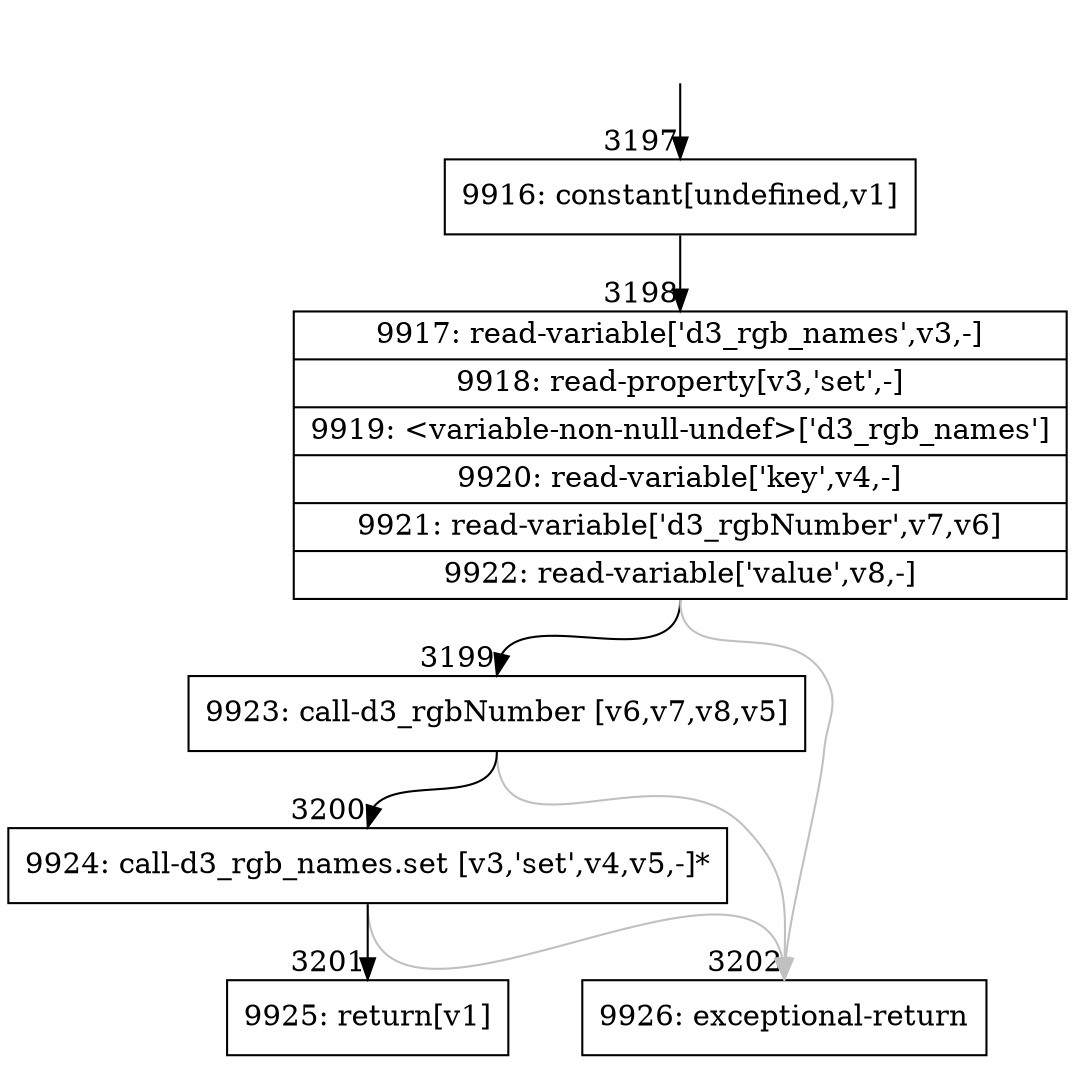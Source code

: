 digraph {
rankdir="TD"
BB_entry295[shape=none,label=""];
BB_entry295 -> BB3197 [tailport=s, headport=n, headlabel="    3197"]
BB3197 [shape=record label="{9916: constant[undefined,v1]}" ] 
BB3197 -> BB3198 [tailport=s, headport=n, headlabel="      3198"]
BB3198 [shape=record label="{9917: read-variable['d3_rgb_names',v3,-]|9918: read-property[v3,'set',-]|9919: \<variable-non-null-undef\>['d3_rgb_names']|9920: read-variable['key',v4,-]|9921: read-variable['d3_rgbNumber',v7,v6]|9922: read-variable['value',v8,-]}" ] 
BB3198 -> BB3199 [tailport=s, headport=n, headlabel="      3199"]
BB3198 -> BB3202 [tailport=s, headport=n, color=gray, headlabel="      3202"]
BB3199 [shape=record label="{9923: call-d3_rgbNumber [v6,v7,v8,v5]}" ] 
BB3199 -> BB3200 [tailport=s, headport=n, headlabel="      3200"]
BB3199 -> BB3202 [tailport=s, headport=n, color=gray]
BB3200 [shape=record label="{9924: call-d3_rgb_names.set [v3,'set',v4,v5,-]*}" ] 
BB3200 -> BB3201 [tailport=s, headport=n, headlabel="      3201"]
BB3200 -> BB3202 [tailport=s, headport=n, color=gray]
BB3201 [shape=record label="{9925: return[v1]}" ] 
BB3202 [shape=record label="{9926: exceptional-return}" ] 
//#$~ 1914
}
